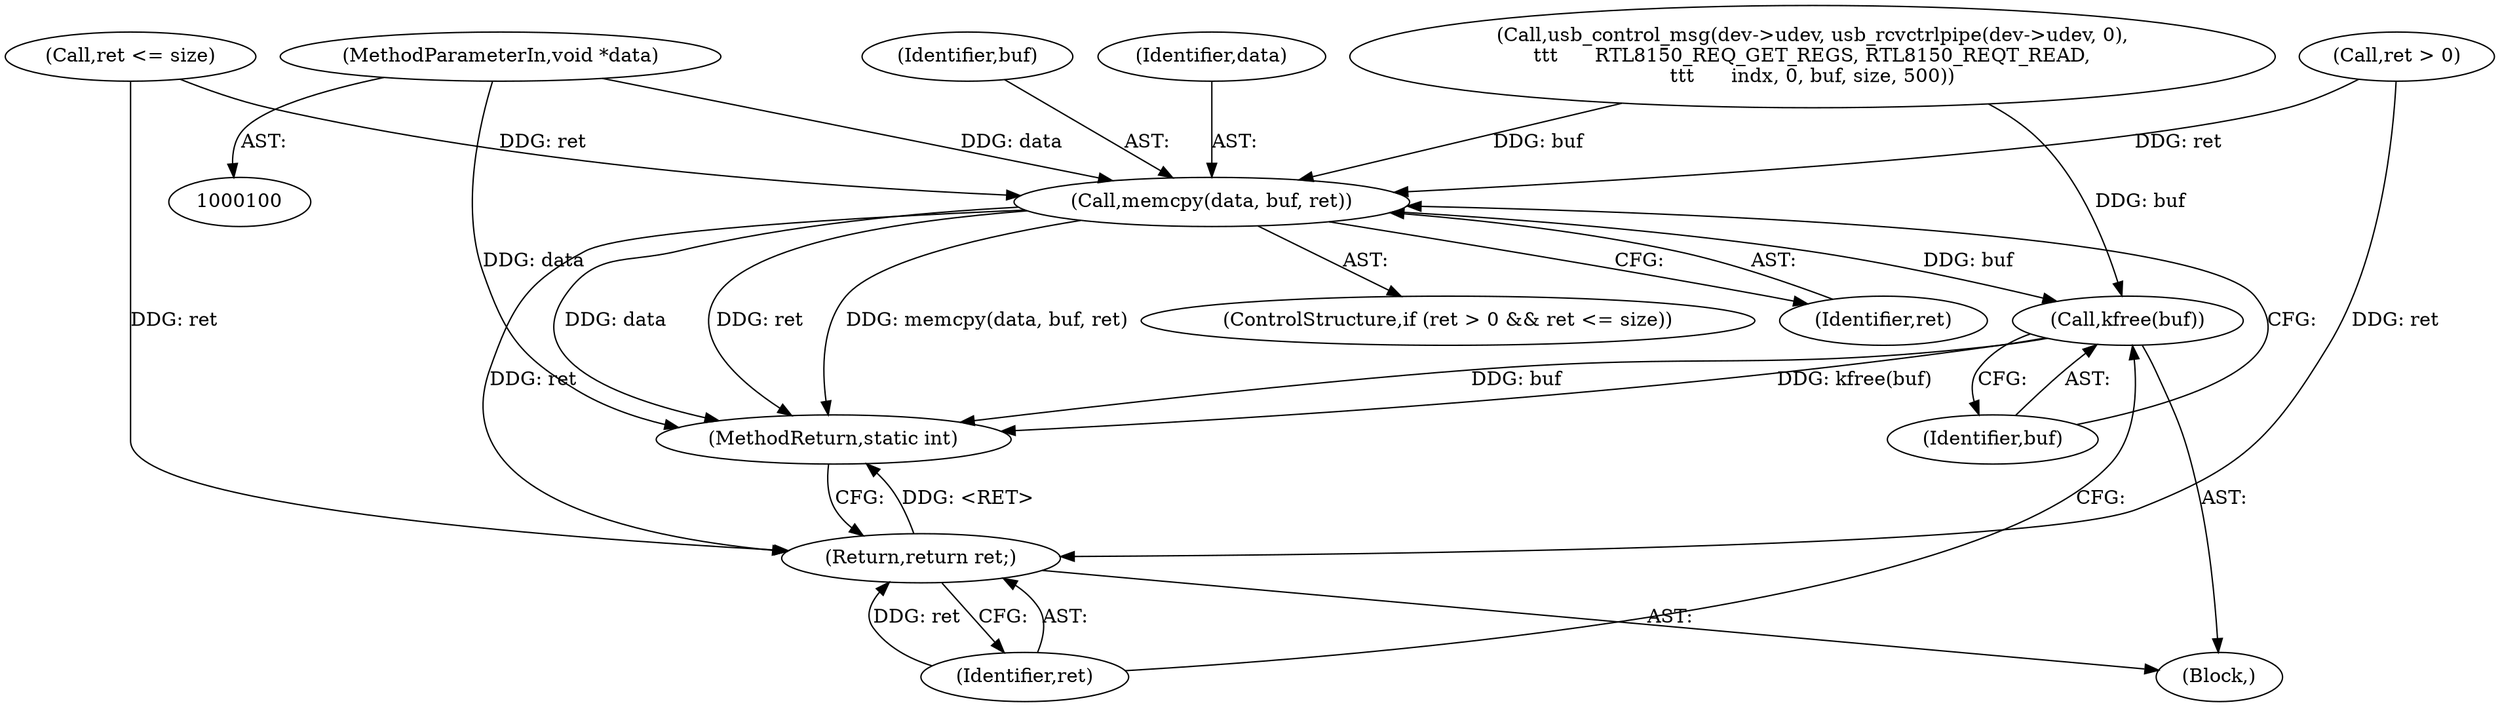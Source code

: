 digraph "0_linux_7926aff5c57b577ab0f43364ff0c59d968f6a414@pointer" {
"1000104" [label="(MethodParameterIn,void *data)"];
"1000145" [label="(Call,memcpy(data, buf, ret))"];
"1000149" [label="(Call,kfree(buf))"];
"1000151" [label="(Return,return ret;)"];
"1000142" [label="(Call,ret <= size)"];
"1000137" [label="(ControlStructure,if (ret > 0 && ret <= size))"];
"1000146" [label="(Identifier,data)"];
"1000145" [label="(Call,memcpy(data, buf, ret))"];
"1000148" [label="(Identifier,ret)"];
"1000150" [label="(Identifier,buf)"];
"1000139" [label="(Call,ret > 0)"];
"1000149" [label="(Call,kfree(buf))"];
"1000121" [label="(Call,usb_control_msg(dev->udev, usb_rcvctrlpipe(dev->udev, 0),\n\t\t\t      RTL8150_REQ_GET_REGS, RTL8150_REQT_READ,\n\t\t\t      indx, 0, buf, size, 500))"];
"1000105" [label="(Block,)"];
"1000147" [label="(Identifier,buf)"];
"1000104" [label="(MethodParameterIn,void *data)"];
"1000152" [label="(Identifier,ret)"];
"1000151" [label="(Return,return ret;)"];
"1000153" [label="(MethodReturn,static int)"];
"1000104" -> "1000100"  [label="AST: "];
"1000104" -> "1000153"  [label="DDG: data"];
"1000104" -> "1000145"  [label="DDG: data"];
"1000145" -> "1000137"  [label="AST: "];
"1000145" -> "1000148"  [label="CFG: "];
"1000146" -> "1000145"  [label="AST: "];
"1000147" -> "1000145"  [label="AST: "];
"1000148" -> "1000145"  [label="AST: "];
"1000150" -> "1000145"  [label="CFG: "];
"1000145" -> "1000153"  [label="DDG: data"];
"1000145" -> "1000153"  [label="DDG: ret"];
"1000145" -> "1000153"  [label="DDG: memcpy(data, buf, ret)"];
"1000121" -> "1000145"  [label="DDG: buf"];
"1000139" -> "1000145"  [label="DDG: ret"];
"1000142" -> "1000145"  [label="DDG: ret"];
"1000145" -> "1000149"  [label="DDG: buf"];
"1000145" -> "1000151"  [label="DDG: ret"];
"1000149" -> "1000105"  [label="AST: "];
"1000149" -> "1000150"  [label="CFG: "];
"1000150" -> "1000149"  [label="AST: "];
"1000152" -> "1000149"  [label="CFG: "];
"1000149" -> "1000153"  [label="DDG: buf"];
"1000149" -> "1000153"  [label="DDG: kfree(buf)"];
"1000121" -> "1000149"  [label="DDG: buf"];
"1000151" -> "1000105"  [label="AST: "];
"1000151" -> "1000152"  [label="CFG: "];
"1000152" -> "1000151"  [label="AST: "];
"1000153" -> "1000151"  [label="CFG: "];
"1000151" -> "1000153"  [label="DDG: <RET>"];
"1000152" -> "1000151"  [label="DDG: ret"];
"1000139" -> "1000151"  [label="DDG: ret"];
"1000142" -> "1000151"  [label="DDG: ret"];
}
